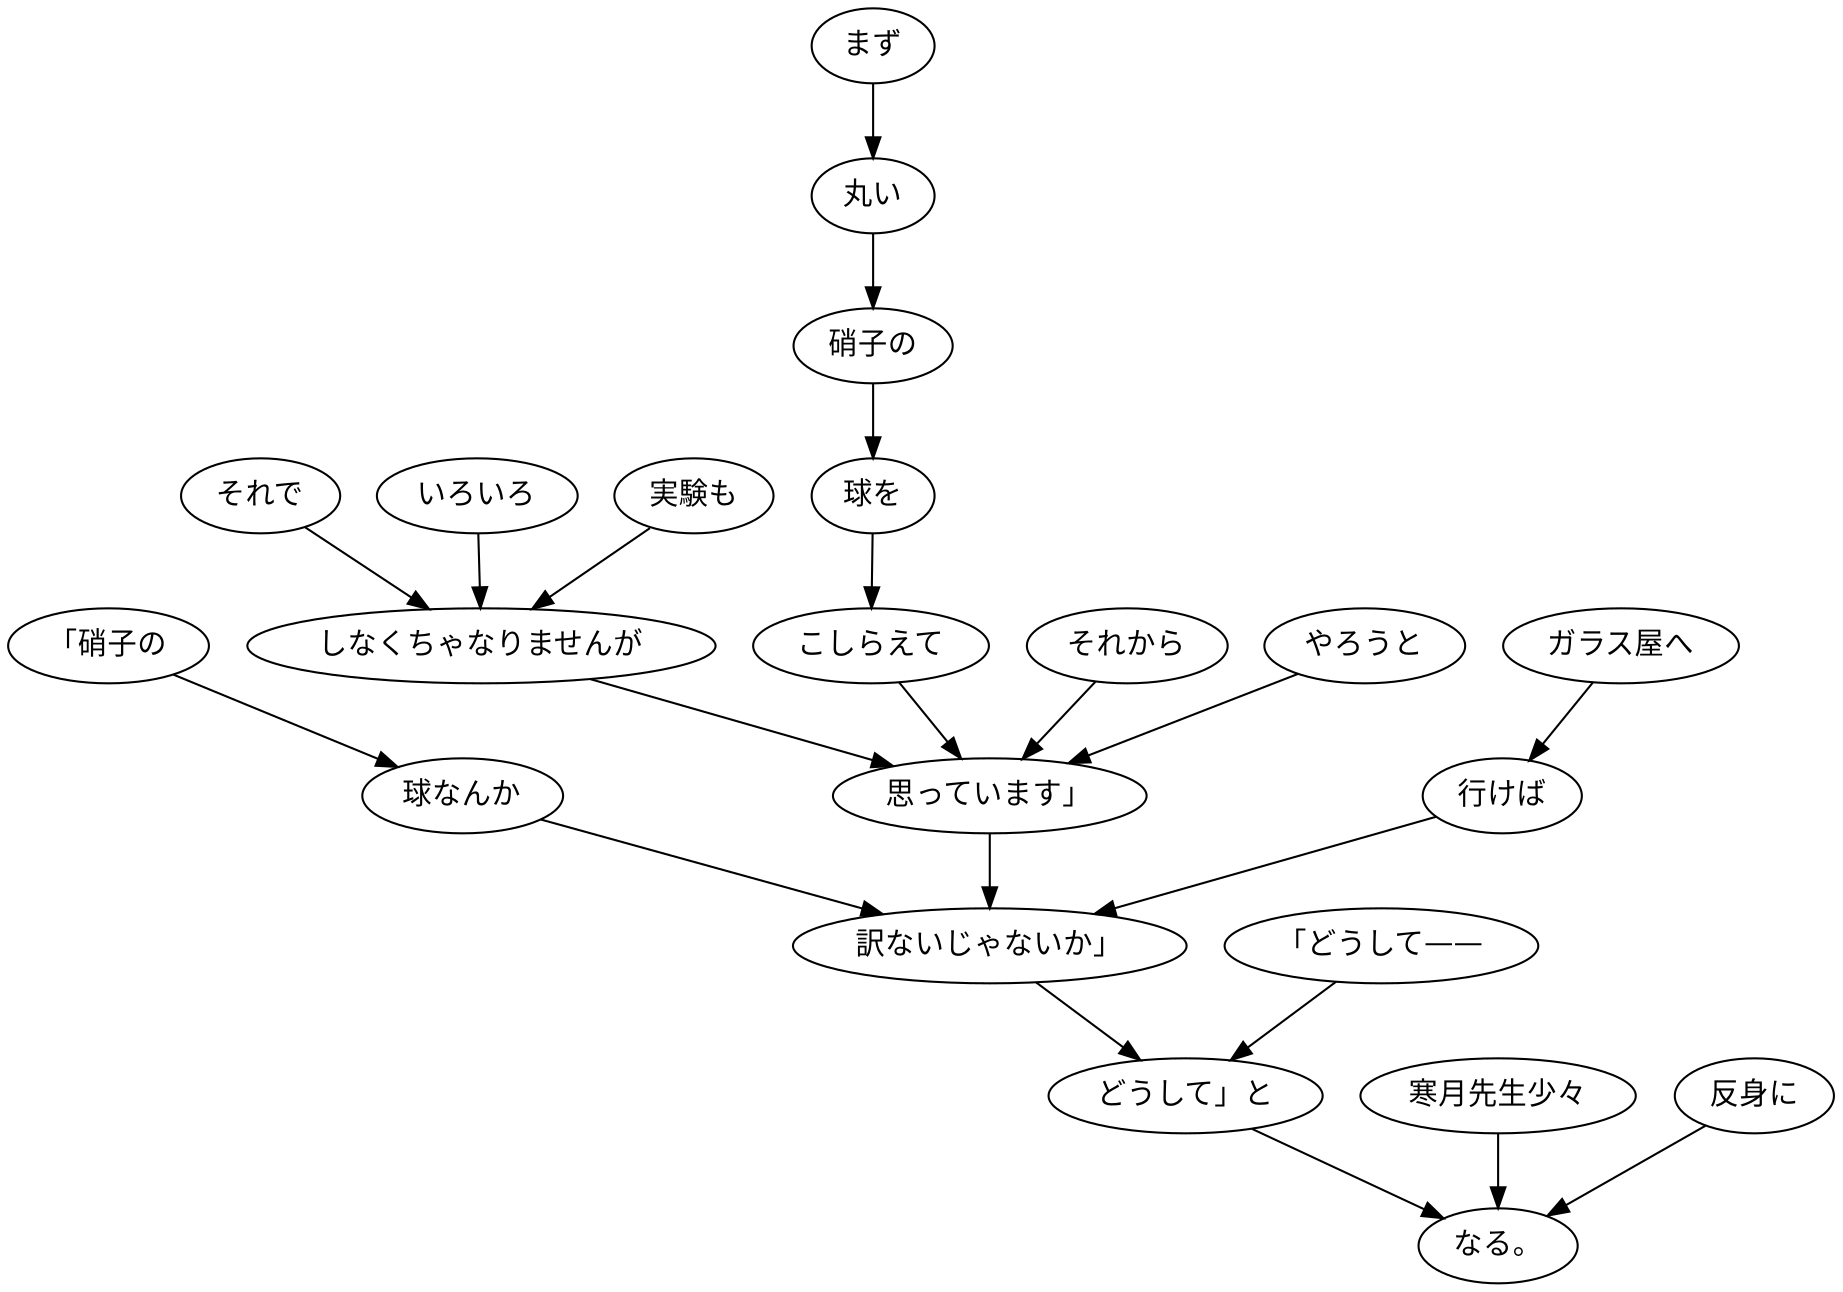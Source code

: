 digraph graph3554 {
	node0 [label="それで"];
	node1 [label="いろいろ"];
	node2 [label="実験も"];
	node3 [label="しなくちゃなりませんが"];
	node4 [label="まず"];
	node5 [label="丸い"];
	node6 [label="硝子の"];
	node7 [label="球を"];
	node8 [label="こしらえて"];
	node9 [label="それから"];
	node10 [label="やろうと"];
	node11 [label="思っています」"];
	node12 [label="「硝子の"];
	node13 [label="球なんか"];
	node14 [label="ガラス屋へ"];
	node15 [label="行けば"];
	node16 [label="訳ないじゃないか」"];
	node17 [label="「どうして——"];
	node18 [label="どうして」と"];
	node19 [label="寒月先生少々"];
	node20 [label="反身に"];
	node21 [label="なる。"];
	node0 -> node3;
	node1 -> node3;
	node2 -> node3;
	node3 -> node11;
	node4 -> node5;
	node5 -> node6;
	node6 -> node7;
	node7 -> node8;
	node8 -> node11;
	node9 -> node11;
	node10 -> node11;
	node11 -> node16;
	node12 -> node13;
	node13 -> node16;
	node14 -> node15;
	node15 -> node16;
	node16 -> node18;
	node17 -> node18;
	node18 -> node21;
	node19 -> node21;
	node20 -> node21;
}
